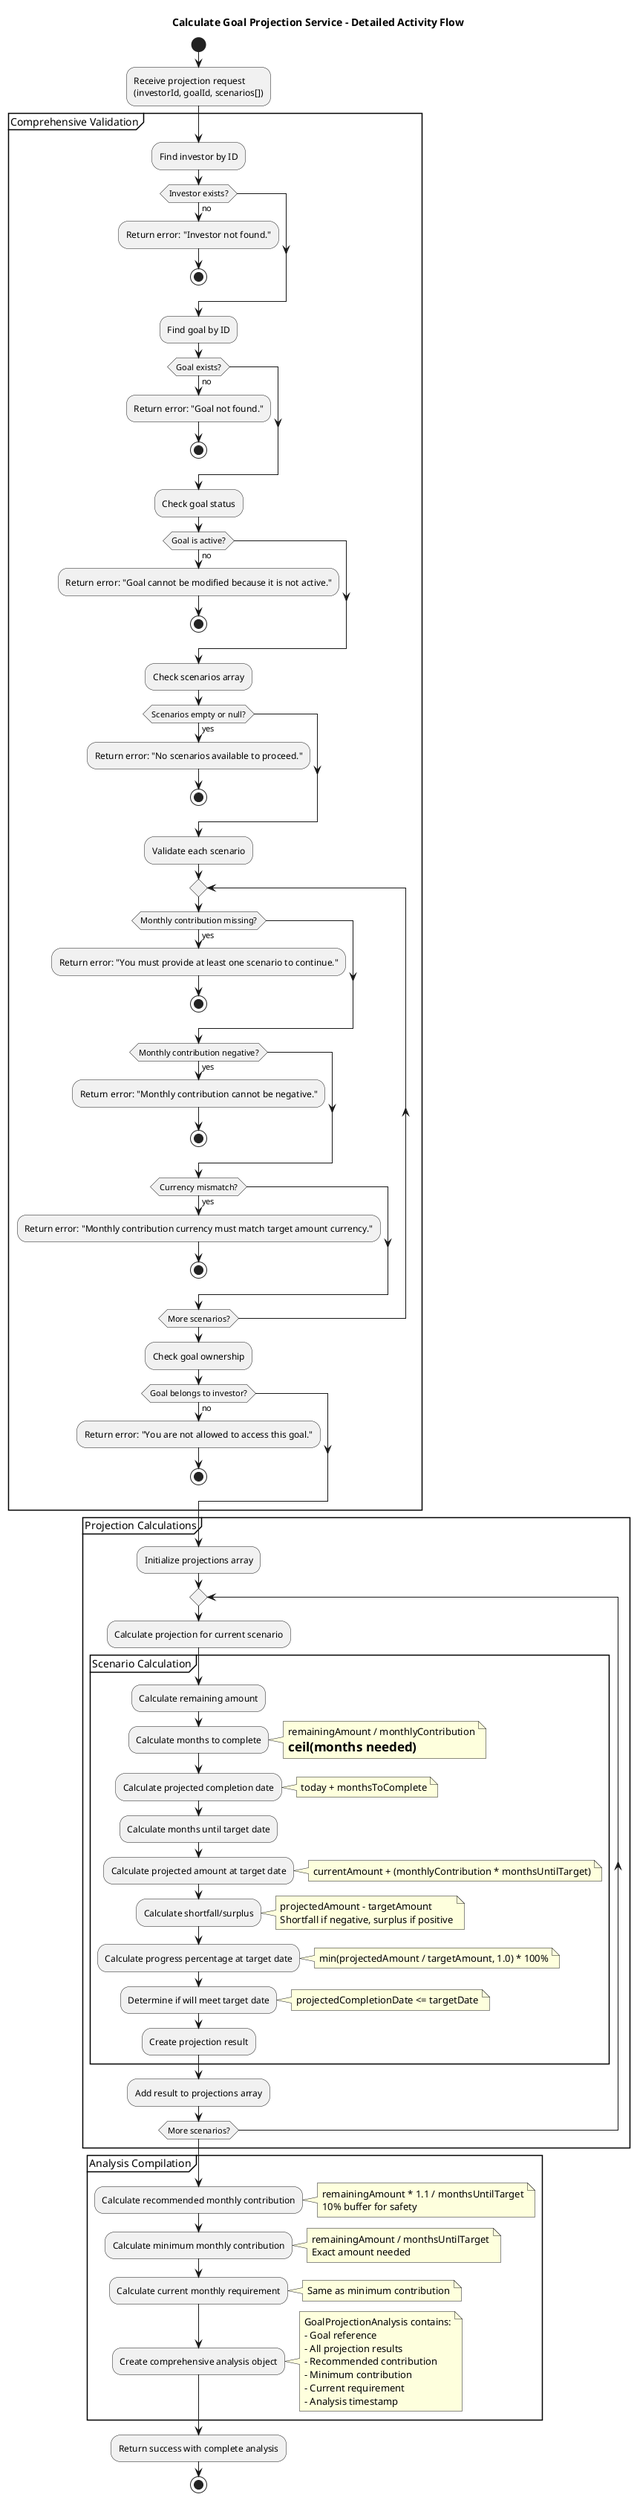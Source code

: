 @startuml Calculate Goal Projection Service
title Calculate Goal Projection Service - Detailed Activity Flow

start

:Receive projection request\n(investorId, goalId, scenarios[]);

partition "Comprehensive Validation" {
  :Find investor by ID;
  if (Investor exists?) then (no)
    :Return error: "Investor not found.";
    stop
  endif
  
  :Find goal by ID;
  if (Goal exists?) then (no)
    :Return error: "Goal not found.";
    stop
  endif
  
  :Check goal status;
  if (Goal is active?) then (no)
    :Return error: "Goal cannot be modified because it is not active.";
    stop
  endif
  
  :Check scenarios array;
  if (Scenarios empty or null?) then (yes)
    :Return error: "No scenarios available to proceed.";
    stop
  endif
  
  :Validate each scenario;
  repeat
    if (Monthly contribution missing?) then (yes)
      :Return error: "You must provide at least one scenario to continue.";
      stop
    endif
    
    if (Monthly contribution negative?) then (yes)
      :Return error: "Monthly contribution cannot be negative.";
      stop
    endif
    
    if (Currency mismatch?) then (yes)
      :Return error: "Monthly contribution currency must match target amount currency.";
      stop
    endif
  repeat while (More scenarios?)
  
  :Check goal ownership;
  if (Goal belongs to investor?) then (no)
    :Return error: "You are not allowed to access this goal.";
    stop
  endif
}

partition "Projection Calculations" {
  :Initialize projections array;
  
  repeat
    :Calculate projection for current scenario;
    
    partition "Scenario Calculation" {
      :Calculate remaining amount;
      :Calculate months to complete;
      note right
        remainingAmount / monthlyContribution
        = ceil(months needed)
      end note
      
      :Calculate projected completion date;
      note right
        today + monthsToComplete
      end note
      
      :Calculate months until target date;
      :Calculate projected amount at target date;
      note right
        currentAmount + (monthlyContribution * monthsUntilTarget)
      end note
      
      :Calculate shortfall/surplus;
      note right
        projectedAmount - targetAmount
        Shortfall if negative, surplus if positive
      end note
      
      :Calculate progress percentage at target date;
      note right
        min(projectedAmount / targetAmount, 1.0) * 100%
      end note
      
      :Determine if will meet target date;
      note right
        projectedCompletionDate <= targetDate
      end note
      
      :Create projection result;
    }
    
    :Add result to projections array;
  repeat while (More scenarios?)
}

partition "Analysis Compilation" {
  :Calculate recommended monthly contribution;
  note right
    remainingAmount * 1.1 / monthsUntilTarget
    10% buffer for safety
  end note
  
  :Calculate minimum monthly contribution;
  note right
    remainingAmount / monthsUntilTarget
    Exact amount needed
  end note
  
  :Calculate current monthly requirement;
  note right
    Same as minimum contribution
  end note
  
  :Create comprehensive analysis object;
  note right
    GoalProjectionAnalysis contains:
    - Goal reference
    - All projection results
    - Recommended contribution
    - Minimum contribution
    - Current requirement
    - Analysis timestamp
  end note
}

:Return success with complete analysis;

stop
@enduml